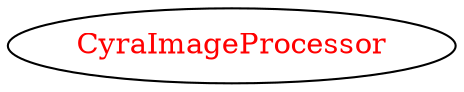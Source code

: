 digraph dependencyGraph {
 concentrate=true;
 ranksep="2.0";
 rankdir="LR"; 
 splines="ortho";
"CyraImageProcessor" [fontcolor="red"];
}